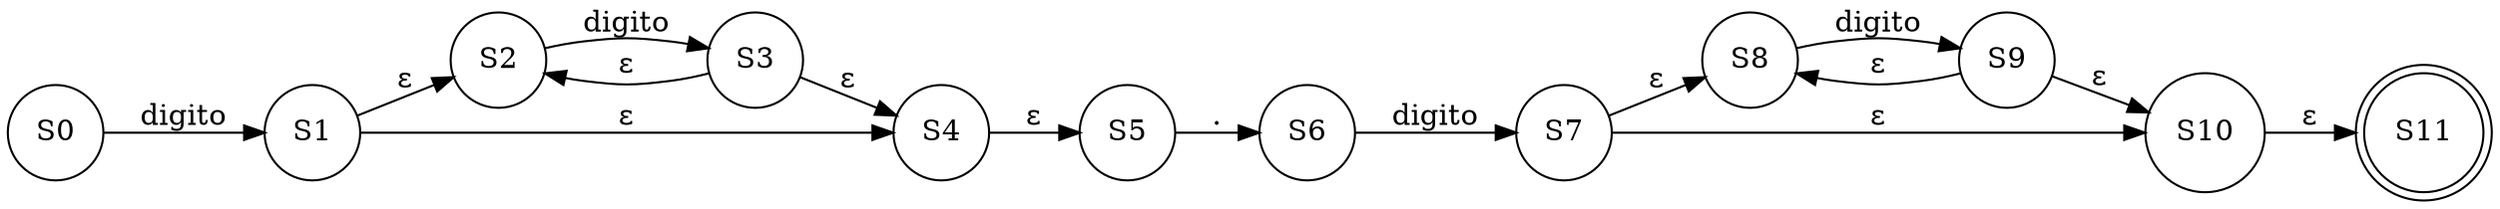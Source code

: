 digraph grafica{
rankdir=LR;
forcelabels= true;
node [shape = circle];
S0;
S1;
S2;
S3;
S4;
S5;
S6;
S7;
S8;
S9;
S10;
S11[shape = doublecircle];
S0->S1[label="digito"]
S1->S2[label="ε"]
S1->S4[label="ε"]
S2->S3[label="digito"]
S3->S2[label="ε"]
S3->S4[label="ε"]
S4->S5[label="ε"]
S5->S6[label="."]
S6->S7[label="digito"]
S7->S8[label="ε"]
S7->S10[label="ε"]
S8->S9[label="digito"]
S9->S8[label="ε"]
S9->S10[label="ε"]
S10->S11[label="ε"]

}